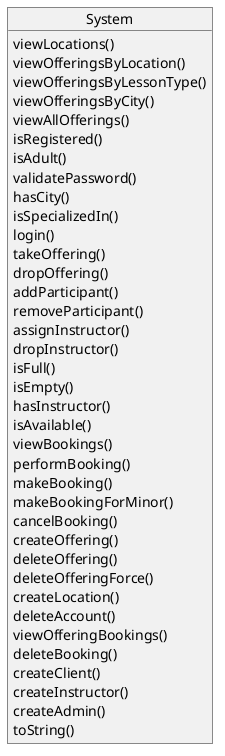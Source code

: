 @startuml SystemOperations#2

object System {
    viewLocations()
    viewOfferingsByLocation()
    viewOfferingsByLessonType()
    viewOfferingsByCity()
    viewAllOfferings()
    isRegistered()
    isAdult()
    validatePassword()
    hasCity()
    isSpecializedIn()
    login()
    takeOffering()
    dropOffering()
    addParticipant()
    removeParticipant()
    assignInstructor()
    dropInstructor()
    isFull()
    isEmpty()
    hasInstructor()
    isAvailable()
    viewBookings()
    performBooking()
    makeBooking()
    makeBookingForMinor()
    cancelBooking()
    createOffering()
    deleteOffering()
    deleteOfferingForce()
    createLocation()
    deleteAccount()
    viewOfferingBookings()
    deleteBooking()
    createClient()
    createInstructor()
    createAdmin()
    toString()
}

@enduml
